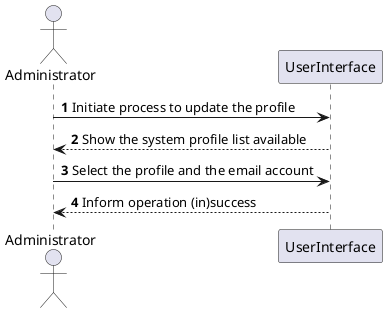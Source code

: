 @startuml
'https://plantuml.com/sequence-diagram

autonumber

Actor Administrator as admin
participant UserInterface as UI
admin -> UI: Initiate process to update the profile
UI --> admin: Show the system profile list available
admin -> UI: Select the profile and the email account
UI --> admin: Inform operation (in)success
@enduml